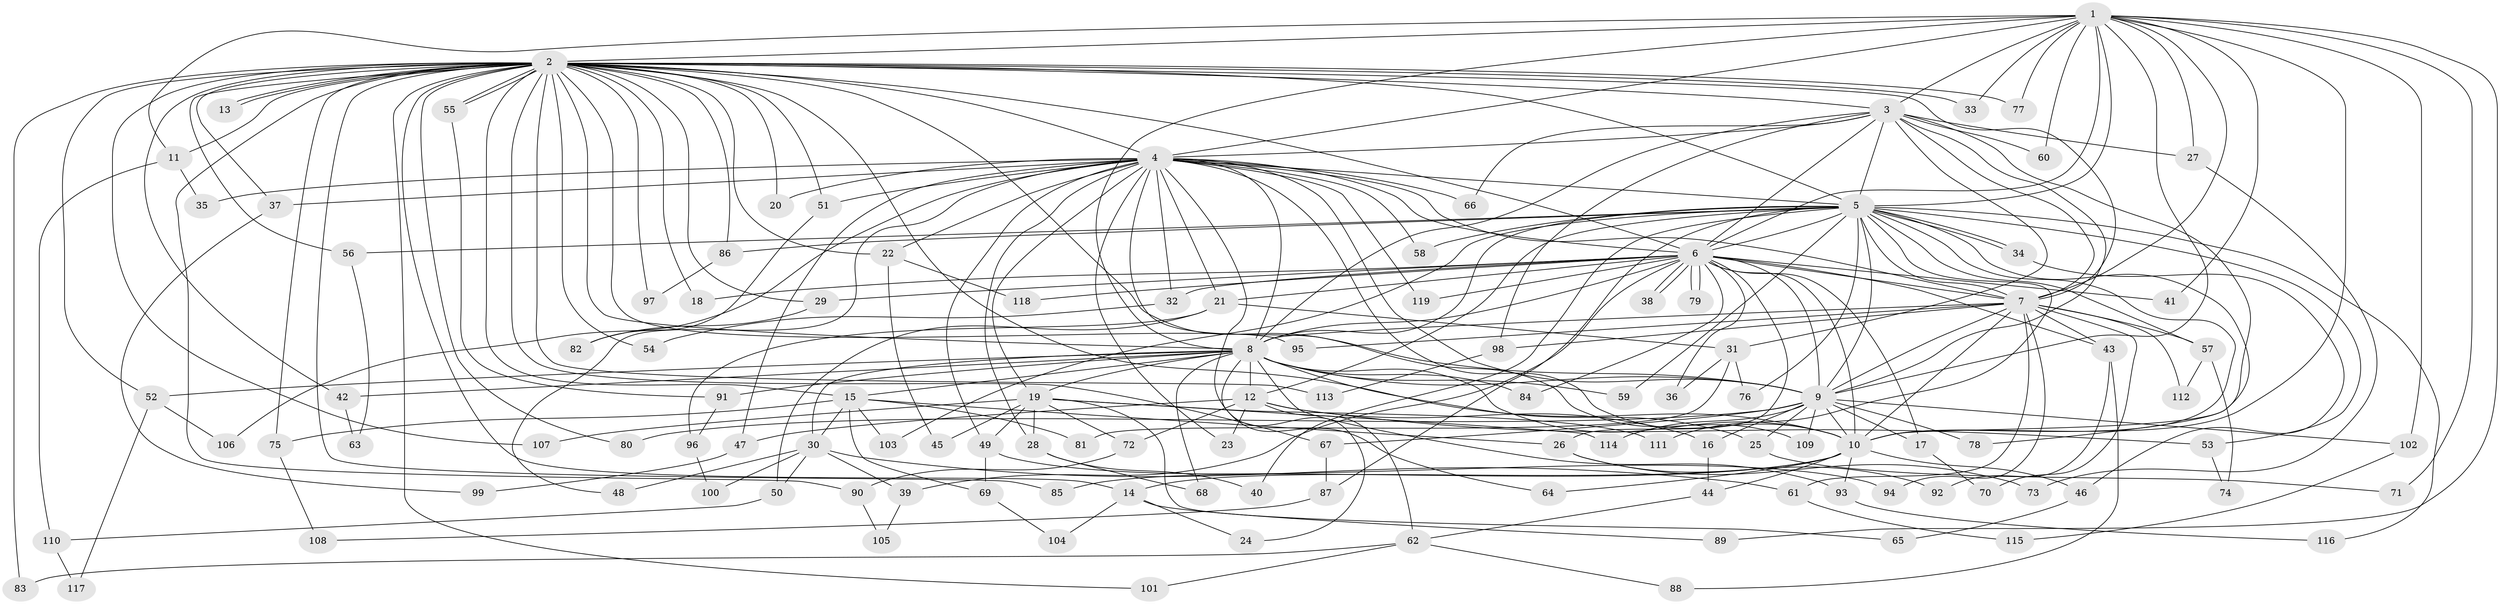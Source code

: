 // Generated by graph-tools (version 1.1) at 2025/13/03/09/25 04:13:50]
// undirected, 119 vertices, 263 edges
graph export_dot {
graph [start="1"]
  node [color=gray90,style=filled];
  1;
  2;
  3;
  4;
  5;
  6;
  7;
  8;
  9;
  10;
  11;
  12;
  13;
  14;
  15;
  16;
  17;
  18;
  19;
  20;
  21;
  22;
  23;
  24;
  25;
  26;
  27;
  28;
  29;
  30;
  31;
  32;
  33;
  34;
  35;
  36;
  37;
  38;
  39;
  40;
  41;
  42;
  43;
  44;
  45;
  46;
  47;
  48;
  49;
  50;
  51;
  52;
  53;
  54;
  55;
  56;
  57;
  58;
  59;
  60;
  61;
  62;
  63;
  64;
  65;
  66;
  67;
  68;
  69;
  70;
  71;
  72;
  73;
  74;
  75;
  76;
  77;
  78;
  79;
  80;
  81;
  82;
  83;
  84;
  85;
  86;
  87;
  88;
  89;
  90;
  91;
  92;
  93;
  94;
  95;
  96;
  97;
  98;
  99;
  100;
  101;
  102;
  103;
  104;
  105;
  106;
  107;
  108;
  109;
  110;
  111;
  112;
  113;
  114;
  115;
  116;
  117;
  118;
  119;
  1 -- 2;
  1 -- 3;
  1 -- 4;
  1 -- 5;
  1 -- 6;
  1 -- 7;
  1 -- 8;
  1 -- 9;
  1 -- 10;
  1 -- 11;
  1 -- 27;
  1 -- 33;
  1 -- 41;
  1 -- 60;
  1 -- 71;
  1 -- 77;
  1 -- 89;
  1 -- 102;
  2 -- 3;
  2 -- 4;
  2 -- 5;
  2 -- 6;
  2 -- 7;
  2 -- 8;
  2 -- 9;
  2 -- 10;
  2 -- 11;
  2 -- 13;
  2 -- 13;
  2 -- 14;
  2 -- 15;
  2 -- 18;
  2 -- 20;
  2 -- 22;
  2 -- 29;
  2 -- 33;
  2 -- 37;
  2 -- 42;
  2 -- 51;
  2 -- 52;
  2 -- 54;
  2 -- 55;
  2 -- 55;
  2 -- 56;
  2 -- 67;
  2 -- 75;
  2 -- 77;
  2 -- 80;
  2 -- 83;
  2 -- 85;
  2 -- 86;
  2 -- 90;
  2 -- 95;
  2 -- 97;
  2 -- 101;
  2 -- 107;
  2 -- 113;
  3 -- 4;
  3 -- 5;
  3 -- 6;
  3 -- 7;
  3 -- 8;
  3 -- 9;
  3 -- 10;
  3 -- 27;
  3 -- 31;
  3 -- 60;
  3 -- 66;
  3 -- 98;
  4 -- 5;
  4 -- 6;
  4 -- 7;
  4 -- 8;
  4 -- 9;
  4 -- 10;
  4 -- 19;
  4 -- 20;
  4 -- 21;
  4 -- 22;
  4 -- 23;
  4 -- 28;
  4 -- 32;
  4 -- 35;
  4 -- 37;
  4 -- 47;
  4 -- 48;
  4 -- 49;
  4 -- 51;
  4 -- 58;
  4 -- 64;
  4 -- 66;
  4 -- 106;
  4 -- 109;
  4 -- 119;
  5 -- 6;
  5 -- 7;
  5 -- 8;
  5 -- 9;
  5 -- 10;
  5 -- 12;
  5 -- 34;
  5 -- 34;
  5 -- 40;
  5 -- 53;
  5 -- 56;
  5 -- 57;
  5 -- 58;
  5 -- 59;
  5 -- 76;
  5 -- 78;
  5 -- 86;
  5 -- 87;
  5 -- 103;
  5 -- 111;
  5 -- 116;
  6 -- 7;
  6 -- 8;
  6 -- 9;
  6 -- 10;
  6 -- 17;
  6 -- 18;
  6 -- 21;
  6 -- 26;
  6 -- 29;
  6 -- 32;
  6 -- 36;
  6 -- 38;
  6 -- 38;
  6 -- 39;
  6 -- 41;
  6 -- 43;
  6 -- 79;
  6 -- 79;
  6 -- 84;
  6 -- 118;
  6 -- 119;
  7 -- 8;
  7 -- 9;
  7 -- 10;
  7 -- 43;
  7 -- 57;
  7 -- 61;
  7 -- 70;
  7 -- 94;
  7 -- 95;
  7 -- 98;
  7 -- 112;
  8 -- 9;
  8 -- 10;
  8 -- 12;
  8 -- 15;
  8 -- 19;
  8 -- 24;
  8 -- 25;
  8 -- 30;
  8 -- 42;
  8 -- 52;
  8 -- 59;
  8 -- 68;
  8 -- 84;
  8 -- 91;
  8 -- 93;
  9 -- 10;
  9 -- 16;
  9 -- 17;
  9 -- 25;
  9 -- 67;
  9 -- 78;
  9 -- 80;
  9 -- 102;
  9 -- 109;
  9 -- 114;
  10 -- 14;
  10 -- 44;
  10 -- 46;
  10 -- 64;
  10 -- 85;
  10 -- 93;
  11 -- 35;
  11 -- 110;
  12 -- 16;
  12 -- 23;
  12 -- 47;
  12 -- 53;
  12 -- 62;
  12 -- 72;
  14 -- 24;
  14 -- 89;
  14 -- 104;
  15 -- 26;
  15 -- 30;
  15 -- 69;
  15 -- 75;
  15 -- 81;
  15 -- 103;
  16 -- 44;
  17 -- 70;
  19 -- 28;
  19 -- 45;
  19 -- 49;
  19 -- 65;
  19 -- 72;
  19 -- 107;
  19 -- 111;
  19 -- 114;
  21 -- 31;
  21 -- 50;
  21 -- 96;
  22 -- 45;
  22 -- 118;
  25 -- 71;
  26 -- 73;
  26 -- 92;
  27 -- 73;
  28 -- 40;
  28 -- 68;
  29 -- 82;
  30 -- 39;
  30 -- 48;
  30 -- 50;
  30 -- 61;
  30 -- 100;
  31 -- 36;
  31 -- 76;
  31 -- 81;
  32 -- 54;
  34 -- 46;
  37 -- 99;
  39 -- 105;
  42 -- 63;
  43 -- 88;
  43 -- 92;
  44 -- 62;
  46 -- 65;
  47 -- 99;
  49 -- 69;
  49 -- 94;
  50 -- 110;
  51 -- 82;
  52 -- 106;
  52 -- 117;
  53 -- 74;
  55 -- 91;
  56 -- 63;
  57 -- 74;
  57 -- 112;
  61 -- 115;
  62 -- 83;
  62 -- 88;
  62 -- 101;
  67 -- 87;
  69 -- 104;
  72 -- 90;
  75 -- 108;
  86 -- 97;
  87 -- 108;
  90 -- 105;
  91 -- 96;
  93 -- 116;
  96 -- 100;
  98 -- 113;
  102 -- 115;
  110 -- 117;
}
